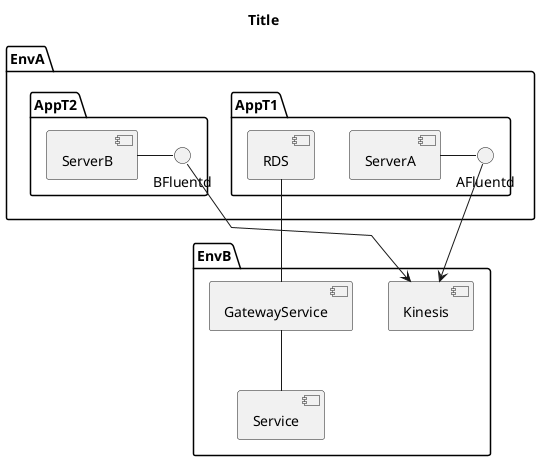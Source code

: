 @startuml

' ============= Generate time substitution =============
' footer指定
'__FOOTER
' theme指定
'__THEME
' ======================================================

hide empty members
title Title
skinparam linetype polyline

package "EnvA" {
    folder "AppT1" {
        [ServerA] - AFluentd
        [RDS]
    }

    folder "AppT2" {
        [ServerB] - BFluentd
    }
}

package "EnvB" {
    [Kinesis]
    [GatewayService]
    [Service]
}

AFluentd -> [Kinesis]
BFluentd -> [Kinesis]

[RDS] -- [GatewayService]
[GatewayService] -- [Service]

@enduml
